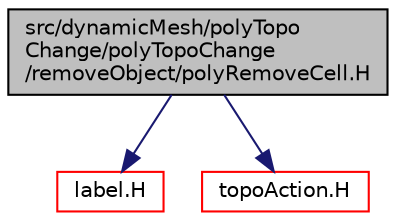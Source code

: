 digraph "src/dynamicMesh/polyTopoChange/polyTopoChange/removeObject/polyRemoveCell.H"
{
  bgcolor="transparent";
  edge [fontname="Helvetica",fontsize="10",labelfontname="Helvetica",labelfontsize="10"];
  node [fontname="Helvetica",fontsize="10",shape=record];
  Node1 [label="src/dynamicMesh/polyTopo\lChange/polyTopoChange\l/removeObject/polyRemoveCell.H",height=0.2,width=0.4,color="black", fillcolor="grey75", style="filled", fontcolor="black"];
  Node1 -> Node2 [color="midnightblue",fontsize="10",style="solid",fontname="Helvetica"];
  Node2 [label="label.H",height=0.2,width=0.4,color="red",URL="$a09011.html"];
  Node1 -> Node3 [color="midnightblue",fontsize="10",style="solid",fontname="Helvetica"];
  Node3 [label="topoAction.H",height=0.2,width=0.4,color="red",URL="$a05017.html"];
}
